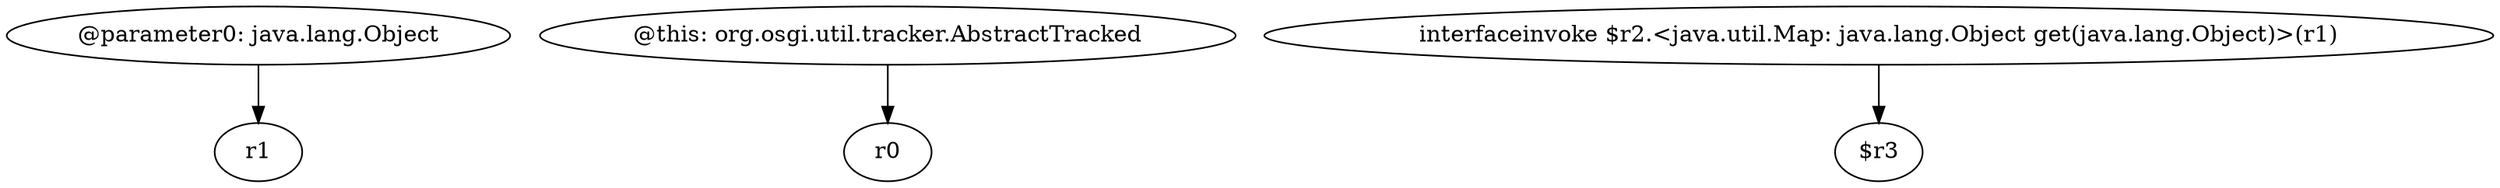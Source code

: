 digraph g {
0[label="@parameter0: java.lang.Object"]
1[label="r1"]
0->1[label=""]
2[label="@this: org.osgi.util.tracker.AbstractTracked"]
3[label="r0"]
2->3[label=""]
4[label="interfaceinvoke $r2.<java.util.Map: java.lang.Object get(java.lang.Object)>(r1)"]
5[label="$r3"]
4->5[label=""]
}